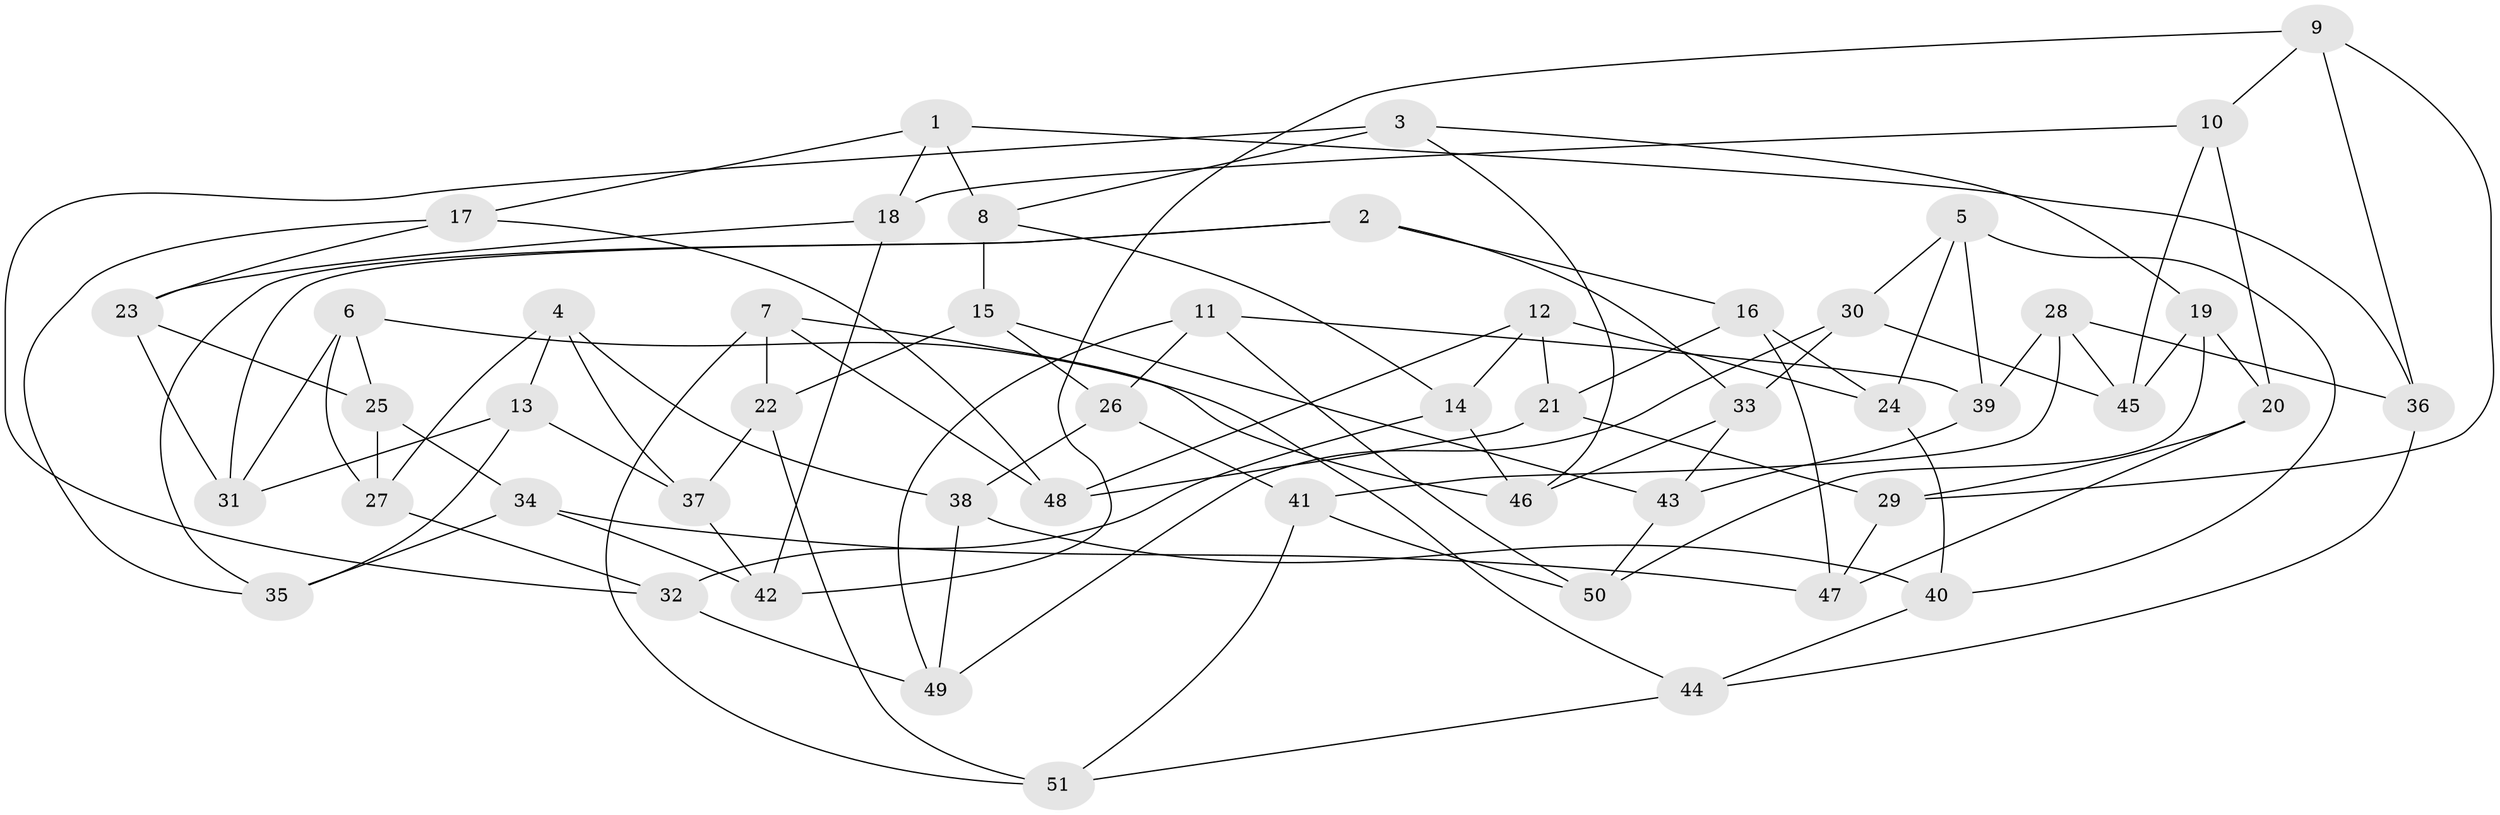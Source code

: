 // Generated by graph-tools (version 1.1) at 2025/26/03/09/25 03:26:52]
// undirected, 51 vertices, 102 edges
graph export_dot {
graph [start="1"]
  node [color=gray90,style=filled];
  1;
  2;
  3;
  4;
  5;
  6;
  7;
  8;
  9;
  10;
  11;
  12;
  13;
  14;
  15;
  16;
  17;
  18;
  19;
  20;
  21;
  22;
  23;
  24;
  25;
  26;
  27;
  28;
  29;
  30;
  31;
  32;
  33;
  34;
  35;
  36;
  37;
  38;
  39;
  40;
  41;
  42;
  43;
  44;
  45;
  46;
  47;
  48;
  49;
  50;
  51;
  1 -- 36;
  1 -- 17;
  1 -- 8;
  1 -- 18;
  2 -- 31;
  2 -- 16;
  2 -- 35;
  2 -- 33;
  3 -- 32;
  3 -- 8;
  3 -- 46;
  3 -- 19;
  4 -- 37;
  4 -- 27;
  4 -- 38;
  4 -- 13;
  5 -- 39;
  5 -- 40;
  5 -- 24;
  5 -- 30;
  6 -- 27;
  6 -- 25;
  6 -- 44;
  6 -- 31;
  7 -- 22;
  7 -- 48;
  7 -- 46;
  7 -- 51;
  8 -- 15;
  8 -- 14;
  9 -- 10;
  9 -- 29;
  9 -- 36;
  9 -- 42;
  10 -- 45;
  10 -- 20;
  10 -- 18;
  11 -- 26;
  11 -- 50;
  11 -- 49;
  11 -- 39;
  12 -- 48;
  12 -- 14;
  12 -- 24;
  12 -- 21;
  13 -- 31;
  13 -- 35;
  13 -- 37;
  14 -- 46;
  14 -- 32;
  15 -- 26;
  15 -- 43;
  15 -- 22;
  16 -- 21;
  16 -- 24;
  16 -- 47;
  17 -- 23;
  17 -- 48;
  17 -- 35;
  18 -- 23;
  18 -- 42;
  19 -- 50;
  19 -- 20;
  19 -- 45;
  20 -- 29;
  20 -- 47;
  21 -- 29;
  21 -- 48;
  22 -- 51;
  22 -- 37;
  23 -- 25;
  23 -- 31;
  24 -- 40;
  25 -- 34;
  25 -- 27;
  26 -- 38;
  26 -- 41;
  27 -- 32;
  28 -- 45;
  28 -- 39;
  28 -- 41;
  28 -- 36;
  29 -- 47;
  30 -- 45;
  30 -- 33;
  30 -- 49;
  32 -- 49;
  33 -- 46;
  33 -- 43;
  34 -- 42;
  34 -- 35;
  34 -- 47;
  36 -- 44;
  37 -- 42;
  38 -- 49;
  38 -- 40;
  39 -- 43;
  40 -- 44;
  41 -- 51;
  41 -- 50;
  43 -- 50;
  44 -- 51;
}
